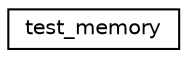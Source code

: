 digraph "Graphical Class Hierarchy"
{
  edge [fontname="Helvetica",fontsize="10",labelfontname="Helvetica",labelfontsize="10"];
  node [fontname="Helvetica",fontsize="10",shape=record];
  rankdir="LR";
  Node0 [label="test_memory",height=0.2,width=0.4,color="black", fillcolor="white", style="filled",URL="$structtest__memory.html"];
}
